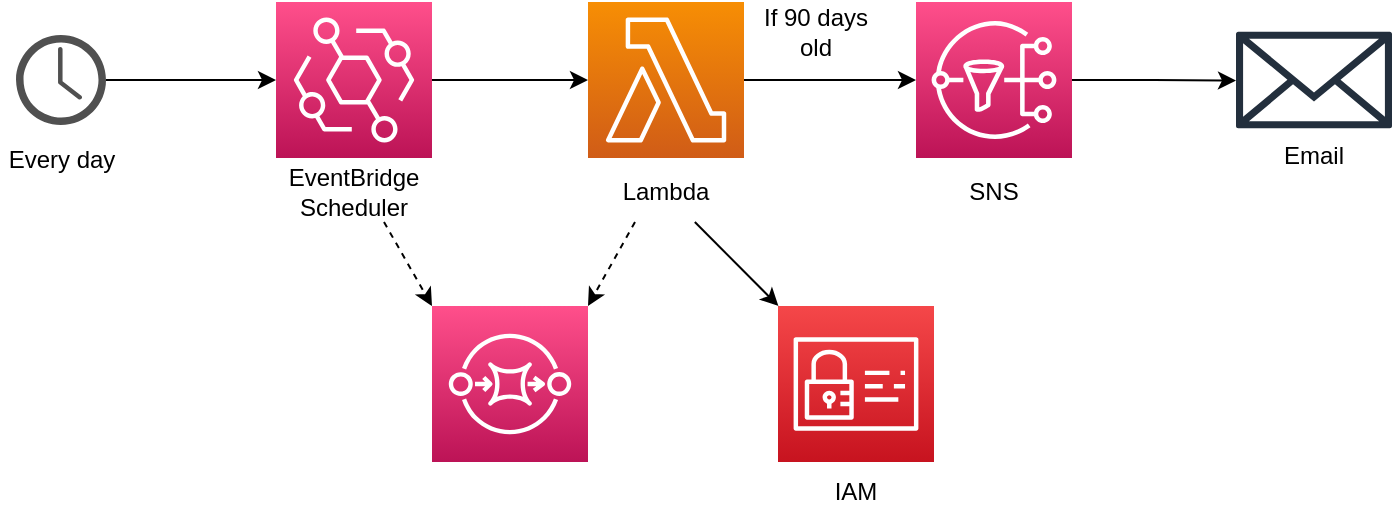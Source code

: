 <mxfile version="21.6.2" type="device">
  <diagram id="kpNiBH_2Vz3UPpKykxli" name="Page-1">
    <mxGraphModel dx="794" dy="470" grid="1" gridSize="10" guides="1" tooltips="1" connect="1" arrows="1" fold="1" page="1" pageScale="1" pageWidth="850" pageHeight="1100" background="#ffffff" math="0" shadow="0">
      <root>
        <mxCell id="0" />
        <mxCell id="1" parent="0" />
        <mxCell id="Bo7mSG9k8HyWCpdiQAb_-2" style="edgeStyle=orthogonalEdgeStyle;rounded=0;orthogonalLoop=1;jettySize=auto;html=1;exitX=1;exitY=0.5;exitDx=0;exitDy=0;exitPerimeter=0;entryX=0;entryY=0.5;entryDx=0;entryDy=0;entryPerimeter=0;" parent="1" source="mTCjsDae9rXyoguR5eFZ-1" target="Bo7mSG9k8HyWCpdiQAb_-1" edge="1">
          <mxGeometry relative="1" as="geometry" />
        </mxCell>
        <mxCell id="mTCjsDae9rXyoguR5eFZ-1" value="" style="sketch=0;points=[[0,0,0],[0.25,0,0],[0.5,0,0],[0.75,0,0],[1,0,0],[0,1,0],[0.25,1,0],[0.5,1,0],[0.75,1,0],[1,1,0],[0,0.25,0],[0,0.5,0],[0,0.75,0],[1,0.25,0],[1,0.5,0],[1,0.75,0]];outlineConnect=0;fontColor=#232F3E;gradientColor=#FF4F8B;gradientDirection=north;fillColor=#BC1356;strokeColor=#ffffff;dashed=0;verticalLabelPosition=bottom;verticalAlign=top;align=center;html=1;fontSize=12;fontStyle=0;aspect=fixed;shape=mxgraph.aws4.resourceIcon;resIcon=mxgraph.aws4.eventbridge;" parent="1" vertex="1">
          <mxGeometry x="160" y="110" width="78" height="78" as="geometry" />
        </mxCell>
        <mxCell id="mTCjsDae9rXyoguR5eFZ-7" value="" style="edgeStyle=orthogonalEdgeStyle;rounded=0;orthogonalLoop=1;jettySize=auto;html=1;" parent="1" source="mTCjsDae9rXyoguR5eFZ-3" edge="1">
          <mxGeometry relative="1" as="geometry">
            <mxPoint x="640" y="149.3" as="targetPoint" />
          </mxGeometry>
        </mxCell>
        <mxCell id="mTCjsDae9rXyoguR5eFZ-3" value="" style="sketch=0;points=[[0,0,0],[0.25,0,0],[0.5,0,0],[0.75,0,0],[1,0,0],[0,1,0],[0.25,1,0],[0.5,1,0],[0.75,1,0],[1,1,0],[0,0.25,0],[0,0.5,0],[0,0.75,0],[1,0.25,0],[1,0.5,0],[1,0.75,0]];outlineConnect=0;fontColor=#232F3E;gradientColor=#FF4F8B;gradientDirection=north;fillColor=#BC1356;strokeColor=#ffffff;dashed=0;verticalLabelPosition=bottom;verticalAlign=top;align=center;html=1;fontSize=12;fontStyle=0;aspect=fixed;shape=mxgraph.aws4.resourceIcon;resIcon=mxgraph.aws4.sns;" parent="1" vertex="1">
          <mxGeometry x="480" y="110" width="78" height="78" as="geometry" />
        </mxCell>
        <mxCell id="mTCjsDae9rXyoguR5eFZ-8" value="" style="sketch=0;outlineConnect=0;fontColor=#232F3E;gradientColor=none;fillColor=#232F3D;strokeColor=none;dashed=0;verticalLabelPosition=bottom;verticalAlign=top;align=center;html=1;fontSize=12;fontStyle=0;aspect=fixed;pointerEvents=1;shape=mxgraph.aws4.email_2;" parent="1" vertex="1">
          <mxGeometry x="640" y="124.5" width="78" height="49" as="geometry" />
        </mxCell>
        <mxCell id="mTCjsDae9rXyoguR5eFZ-11" value="" style="edgeStyle=orthogonalEdgeStyle;rounded=0;orthogonalLoop=1;jettySize=auto;html=1;" parent="1" source="mTCjsDae9rXyoguR5eFZ-9" target="mTCjsDae9rXyoguR5eFZ-1" edge="1">
          <mxGeometry relative="1" as="geometry" />
        </mxCell>
        <mxCell id="mTCjsDae9rXyoguR5eFZ-9" value="" style="sketch=0;pointerEvents=1;shadow=0;dashed=0;html=1;strokeColor=none;fillColor=#505050;labelPosition=center;verticalLabelPosition=bottom;verticalAlign=top;outlineConnect=0;align=center;shape=mxgraph.office.concepts.clock;" parent="1" vertex="1">
          <mxGeometry x="30" y="126.5" width="45" height="45" as="geometry" />
        </mxCell>
        <mxCell id="mTCjsDae9rXyoguR5eFZ-12" value="Every day" style="text;strokeColor=none;align=center;fillColor=none;html=1;verticalAlign=middle;whiteSpace=wrap;rounded=0;" parent="1" vertex="1">
          <mxGeometry x="22.5" y="173.5" width="60" height="30" as="geometry" />
        </mxCell>
        <mxCell id="PWbo5OP3P4O1MFzNSWMr-5" style="rounded=0;orthogonalLoop=1;jettySize=auto;html=1;exitX=0.75;exitY=1;exitDx=0;exitDy=0;entryX=0;entryY=0;entryDx=0;entryDy=0;entryPerimeter=0;dashed=1;" edge="1" parent="1" source="mTCjsDae9rXyoguR5eFZ-14" target="PWbo5OP3P4O1MFzNSWMr-1">
          <mxGeometry relative="1" as="geometry" />
        </mxCell>
        <mxCell id="mTCjsDae9rXyoguR5eFZ-14" value="EventBridge Scheduler" style="text;strokeColor=none;align=center;fillColor=none;html=1;verticalAlign=middle;whiteSpace=wrap;rounded=0;" parent="1" vertex="1">
          <mxGeometry x="169" y="190" width="60" height="30" as="geometry" />
        </mxCell>
        <mxCell id="PWbo5OP3P4O1MFzNSWMr-3" value="" style="rounded=0;orthogonalLoop=1;jettySize=auto;html=1;" edge="1" parent="1" source="mTCjsDae9rXyoguR5eFZ-15" target="PWbo5OP3P4O1MFzNSWMr-2">
          <mxGeometry relative="1" as="geometry" />
        </mxCell>
        <mxCell id="PWbo5OP3P4O1MFzNSWMr-4" style="rounded=0;orthogonalLoop=1;jettySize=auto;html=1;exitX=0.25;exitY=1;exitDx=0;exitDy=0;entryX=1;entryY=0;entryDx=0;entryDy=0;entryPerimeter=0;dashed=1;" edge="1" parent="1" source="mTCjsDae9rXyoguR5eFZ-15" target="PWbo5OP3P4O1MFzNSWMr-1">
          <mxGeometry relative="1" as="geometry" />
        </mxCell>
        <mxCell id="mTCjsDae9rXyoguR5eFZ-15" value="Lambda" style="text;strokeColor=none;align=center;fillColor=none;html=1;verticalAlign=middle;whiteSpace=wrap;rounded=0;" parent="1" vertex="1">
          <mxGeometry x="324.5" y="190" width="60" height="30" as="geometry" />
        </mxCell>
        <mxCell id="mTCjsDae9rXyoguR5eFZ-16" value="SNS" style="text;strokeColor=none;align=center;fillColor=none;html=1;verticalAlign=middle;whiteSpace=wrap;rounded=0;" parent="1" vertex="1">
          <mxGeometry x="489" y="190" width="60" height="30" as="geometry" />
        </mxCell>
        <mxCell id="mTCjsDae9rXyoguR5eFZ-17" value="Email" style="text;strokeColor=none;align=center;fillColor=none;html=1;verticalAlign=middle;whiteSpace=wrap;rounded=0;" parent="1" vertex="1">
          <mxGeometry x="649" y="171.5" width="60" height="30" as="geometry" />
        </mxCell>
        <mxCell id="mTCjsDae9rXyoguR5eFZ-18" value="If 90 days old" style="text;strokeColor=none;align=center;fillColor=none;html=1;verticalAlign=middle;whiteSpace=wrap;rounded=0;" parent="1" vertex="1">
          <mxGeometry x="400" y="110" width="60" height="30" as="geometry" />
        </mxCell>
        <mxCell id="mTCjsDae9rXyoguR5eFZ-21" value="IAM" style="text;strokeColor=none;align=center;fillColor=none;html=1;verticalAlign=middle;whiteSpace=wrap;rounded=0;" parent="1" vertex="1">
          <mxGeometry x="420" y="340" width="60" height="30" as="geometry" />
        </mxCell>
        <mxCell id="Bo7mSG9k8HyWCpdiQAb_-4" style="edgeStyle=orthogonalEdgeStyle;rounded=0;orthogonalLoop=1;jettySize=auto;html=1;exitX=1;exitY=0.5;exitDx=0;exitDy=0;exitPerimeter=0;entryX=0;entryY=0.5;entryDx=0;entryDy=0;entryPerimeter=0;" parent="1" source="Bo7mSG9k8HyWCpdiQAb_-1" target="mTCjsDae9rXyoguR5eFZ-3" edge="1">
          <mxGeometry relative="1" as="geometry" />
        </mxCell>
        <mxCell id="Bo7mSG9k8HyWCpdiQAb_-1" value="" style="sketch=0;points=[[0,0,0],[0.25,0,0],[0.5,0,0],[0.75,0,0],[1,0,0],[0,1,0],[0.25,1,0],[0.5,1,0],[0.75,1,0],[1,1,0],[0,0.25,0],[0,0.5,0],[0,0.75,0],[1,0.25,0],[1,0.5,0],[1,0.75,0]];outlineConnect=0;fontColor=#232F3E;gradientColor=#F78E04;gradientDirection=north;fillColor=#D05C17;strokeColor=#ffffff;dashed=0;verticalLabelPosition=bottom;verticalAlign=top;align=center;html=1;fontSize=12;fontStyle=0;aspect=fixed;shape=mxgraph.aws4.resourceIcon;resIcon=mxgraph.aws4.lambda;" parent="1" vertex="1">
          <mxGeometry x="316" y="110" width="78" height="78" as="geometry" />
        </mxCell>
        <mxCell id="PWbo5OP3P4O1MFzNSWMr-1" value="" style="sketch=0;points=[[0,0,0],[0.25,0,0],[0.5,0,0],[0.75,0,0],[1,0,0],[0,1,0],[0.25,1,0],[0.5,1,0],[0.75,1,0],[1,1,0],[0,0.25,0],[0,0.5,0],[0,0.75,0],[1,0.25,0],[1,0.5,0],[1,0.75,0]];outlineConnect=0;fontColor=#232F3E;gradientColor=#FF4F8B;gradientDirection=north;fillColor=#BC1356;strokeColor=#ffffff;dashed=0;verticalLabelPosition=bottom;verticalAlign=top;align=center;html=1;fontSize=12;fontStyle=0;aspect=fixed;shape=mxgraph.aws4.resourceIcon;resIcon=mxgraph.aws4.sqs;" vertex="1" parent="1">
          <mxGeometry x="238" y="262" width="78" height="78" as="geometry" />
        </mxCell>
        <mxCell id="PWbo5OP3P4O1MFzNSWMr-2" value="" style="sketch=0;points=[[0,0,0],[0.25,0,0],[0.5,0,0],[0.75,0,0],[1,0,0],[0,1,0],[0.25,1,0],[0.5,1,0],[0.75,1,0],[1,1,0],[0,0.25,0],[0,0.5,0],[0,0.75,0],[1,0.25,0],[1,0.5,0],[1,0.75,0]];outlineConnect=0;fontColor=#232F3E;gradientColor=#F54749;gradientDirection=north;fillColor=#C7131F;strokeColor=#ffffff;dashed=0;verticalLabelPosition=bottom;verticalAlign=top;align=center;html=1;fontSize=12;fontStyle=0;aspect=fixed;shape=mxgraph.aws4.resourceIcon;resIcon=mxgraph.aws4.identity_and_access_management;" vertex="1" parent="1">
          <mxGeometry x="411" y="262" width="78" height="78" as="geometry" />
        </mxCell>
      </root>
    </mxGraphModel>
  </diagram>
</mxfile>
